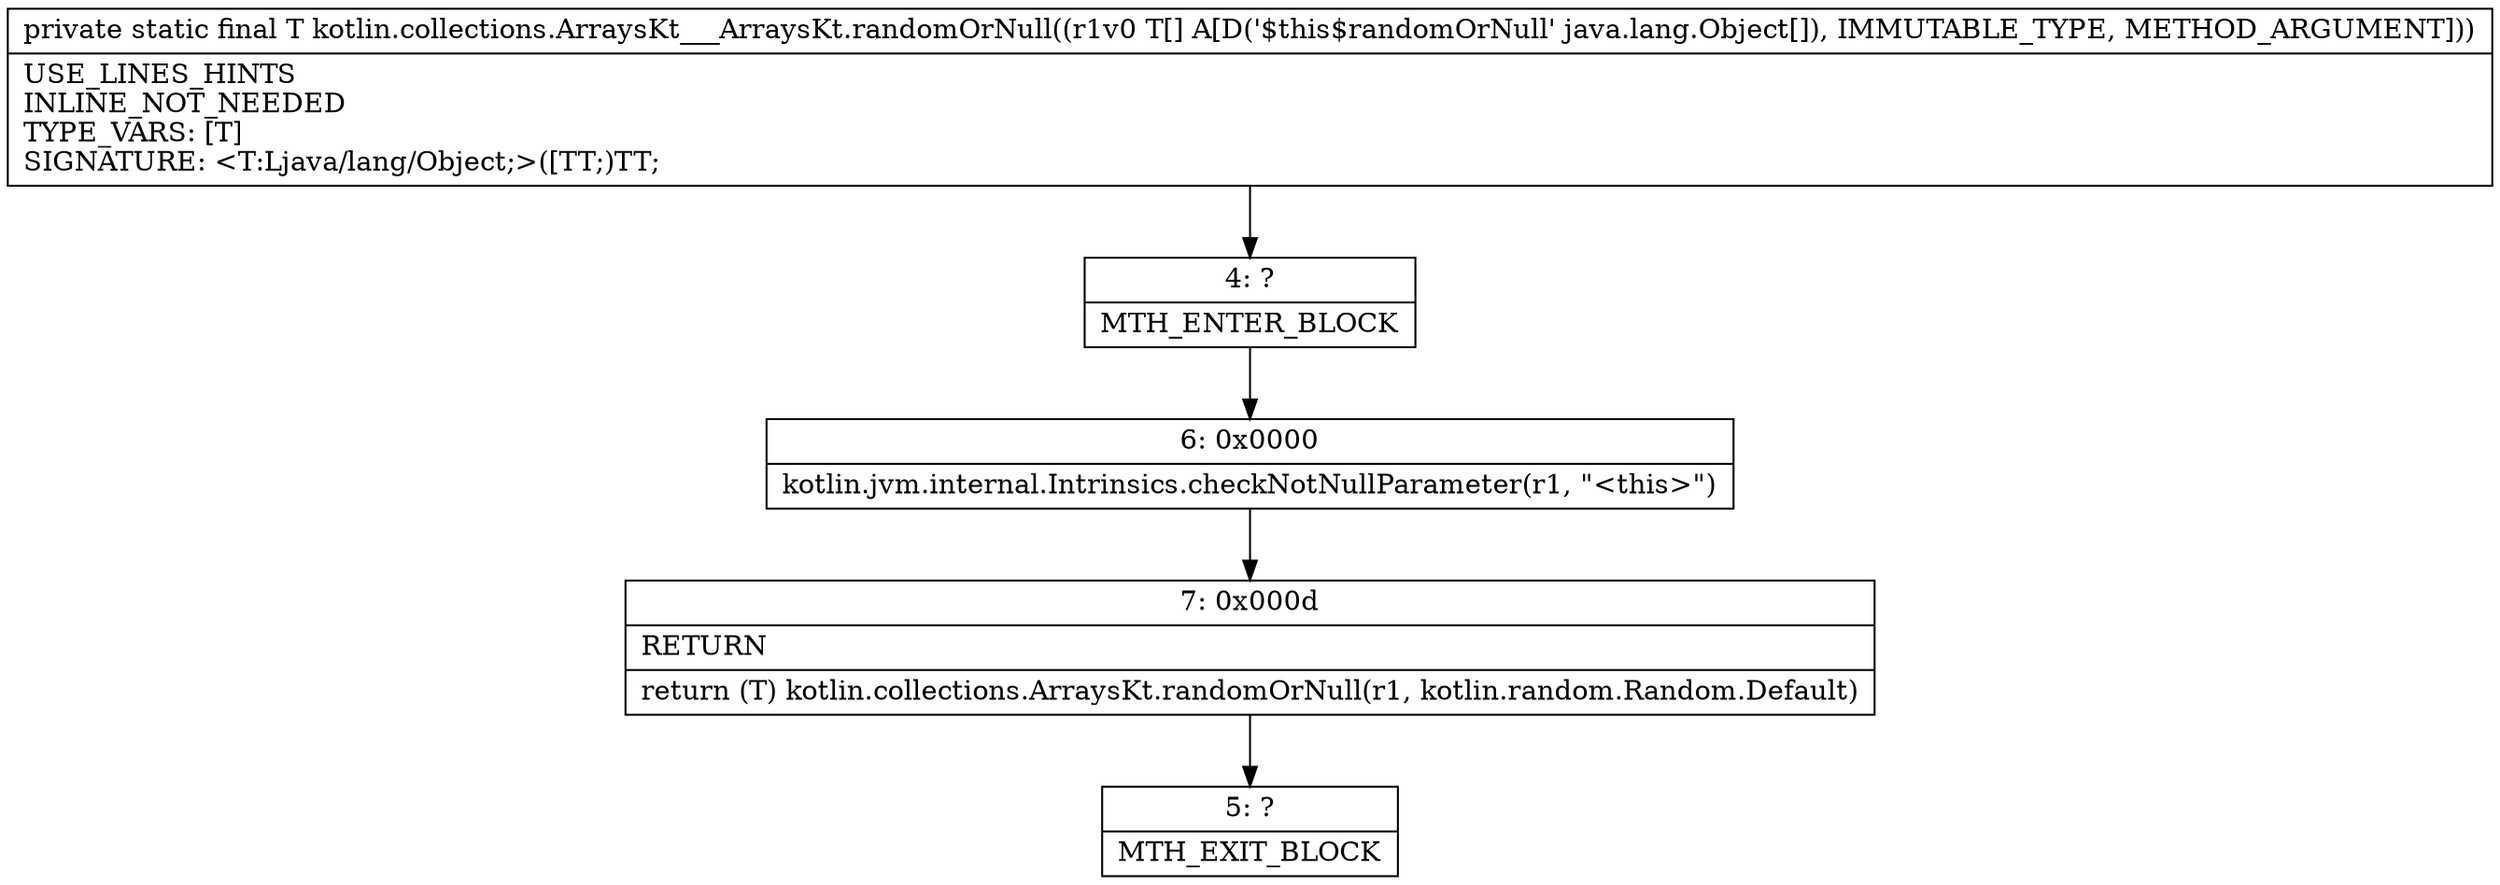 digraph "CFG forkotlin.collections.ArraysKt___ArraysKt.randomOrNull([Ljava\/lang\/Object;)Ljava\/lang\/Object;" {
Node_4 [shape=record,label="{4\:\ ?|MTH_ENTER_BLOCK\l}"];
Node_6 [shape=record,label="{6\:\ 0x0000|kotlin.jvm.internal.Intrinsics.checkNotNullParameter(r1, \"\<this\>\")\l}"];
Node_7 [shape=record,label="{7\:\ 0x000d|RETURN\l|return (T) kotlin.collections.ArraysKt.randomOrNull(r1, kotlin.random.Random.Default)\l}"];
Node_5 [shape=record,label="{5\:\ ?|MTH_EXIT_BLOCK\l}"];
MethodNode[shape=record,label="{private static final T kotlin.collections.ArraysKt___ArraysKt.randomOrNull((r1v0 T[] A[D('$this$randomOrNull' java.lang.Object[]), IMMUTABLE_TYPE, METHOD_ARGUMENT]))  | USE_LINES_HINTS\lINLINE_NOT_NEEDED\lTYPE_VARS: [T]\lSIGNATURE: \<T:Ljava\/lang\/Object;\>([TT;)TT;\l}"];
MethodNode -> Node_4;Node_4 -> Node_6;
Node_6 -> Node_7;
Node_7 -> Node_5;
}

